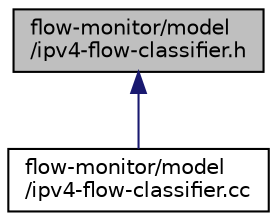 digraph "flow-monitor/model/ipv4-flow-classifier.h"
{
  edge [fontname="Helvetica",fontsize="10",labelfontname="Helvetica",labelfontsize="10"];
  node [fontname="Helvetica",fontsize="10",shape=record];
  Node1 [label="flow-monitor/model\l/ipv4-flow-classifier.h",height=0.2,width=0.4,color="black", fillcolor="grey75", style="filled", fontcolor="black"];
  Node1 -> Node2 [dir="back",color="midnightblue",fontsize="10",style="solid"];
  Node2 [label="flow-monitor/model\l/ipv4-flow-classifier.cc",height=0.2,width=0.4,color="black", fillcolor="white", style="filled",URL="$d8/d68/ipv4-flow-classifier_8cc.html"];
}
